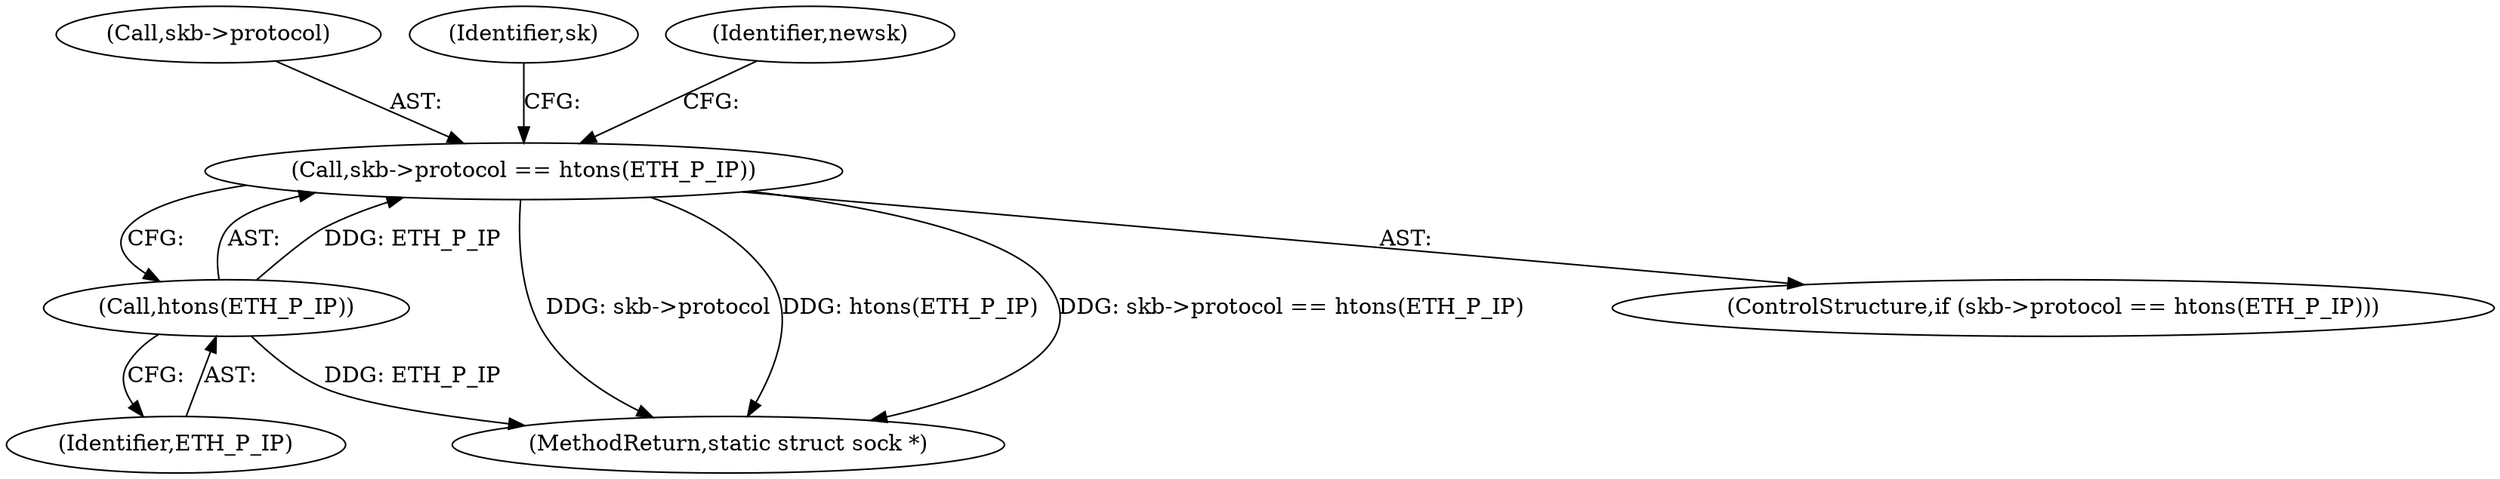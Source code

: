 digraph "0_linux_45f6fad84cc305103b28d73482b344d7f5b76f39_0@pointer" {
"1000131" [label="(Call,skb->protocol == htons(ETH_P_IP))"];
"1000135" [label="(Call,htons(ETH_P_IP))"];
"1000131" [label="(Call,skb->protocol == htons(ETH_P_IP))"];
"1000135" [label="(Call,htons(ETH_P_IP))"];
"1000132" [label="(Call,skb->protocol)"];
"1000507" [label="(MethodReturn,static struct sock *)"];
"1000130" [label="(ControlStructure,if (skb->protocol == htons(ETH_P_IP)))"];
"1000136" [label="(Identifier,ETH_P_IP)"];
"1000232" [label="(Identifier,sk)"];
"1000139" [label="(Identifier,newsk)"];
"1000131" -> "1000130"  [label="AST: "];
"1000131" -> "1000135"  [label="CFG: "];
"1000132" -> "1000131"  [label="AST: "];
"1000135" -> "1000131"  [label="AST: "];
"1000139" -> "1000131"  [label="CFG: "];
"1000232" -> "1000131"  [label="CFG: "];
"1000131" -> "1000507"  [label="DDG: skb->protocol"];
"1000131" -> "1000507"  [label="DDG: htons(ETH_P_IP)"];
"1000131" -> "1000507"  [label="DDG: skb->protocol == htons(ETH_P_IP)"];
"1000135" -> "1000131"  [label="DDG: ETH_P_IP"];
"1000135" -> "1000136"  [label="CFG: "];
"1000136" -> "1000135"  [label="AST: "];
"1000135" -> "1000507"  [label="DDG: ETH_P_IP"];
}
